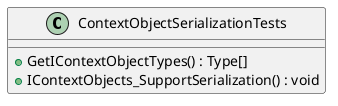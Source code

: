 @startuml
class ContextObjectSerializationTests {
    + GetIContextObjectTypes() : Type[]
    + IContextObjects_SupportSerialization() : void
}
@enduml
